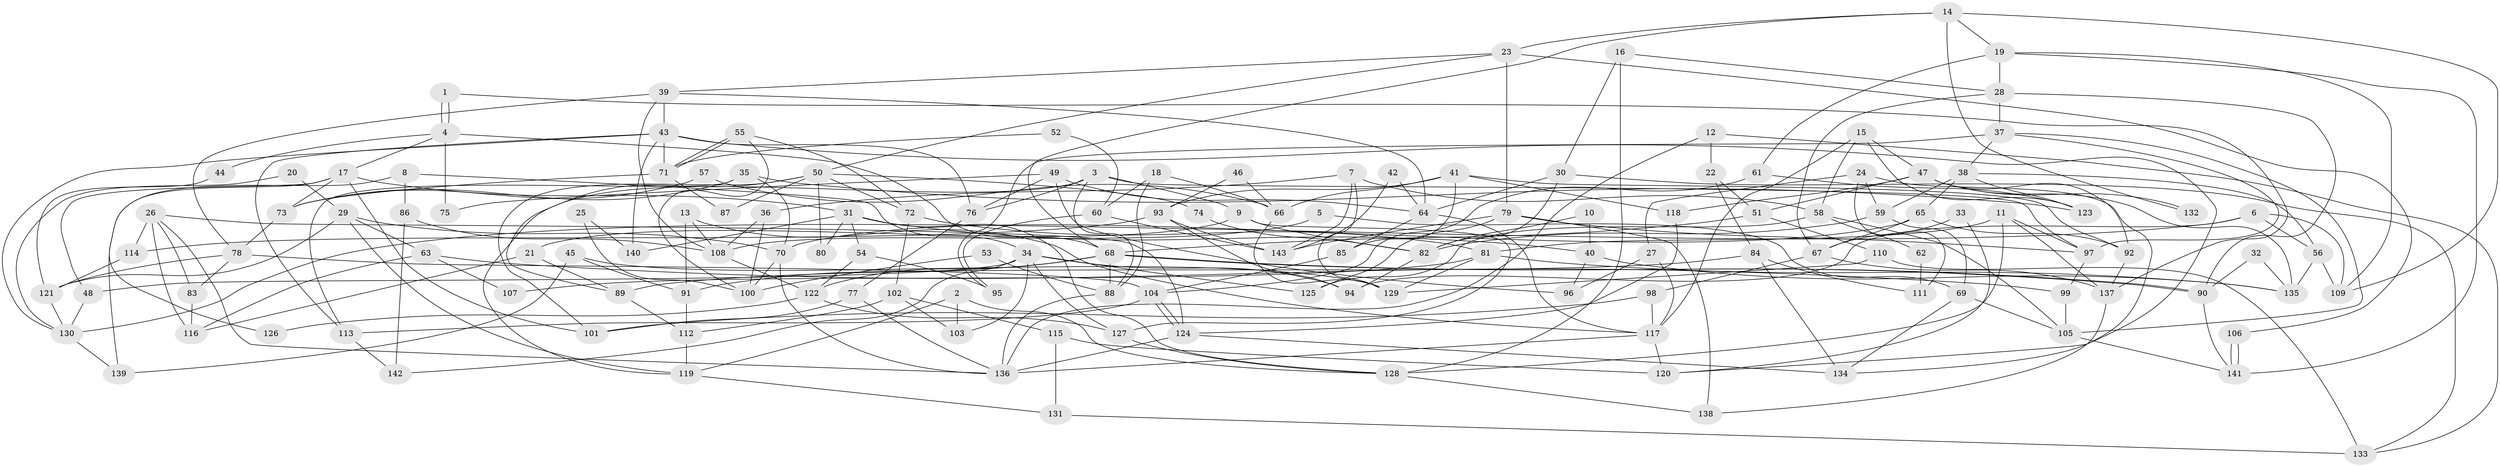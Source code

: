 // Generated by graph-tools (version 1.1) at 2025/15/03/09/25 04:15:11]
// undirected, 143 vertices, 286 edges
graph export_dot {
graph [start="1"]
  node [color=gray90,style=filled];
  1;
  2;
  3;
  4;
  5;
  6;
  7;
  8;
  9;
  10;
  11;
  12;
  13;
  14;
  15;
  16;
  17;
  18;
  19;
  20;
  21;
  22;
  23;
  24;
  25;
  26;
  27;
  28;
  29;
  30;
  31;
  32;
  33;
  34;
  35;
  36;
  37;
  38;
  39;
  40;
  41;
  42;
  43;
  44;
  45;
  46;
  47;
  48;
  49;
  50;
  51;
  52;
  53;
  54;
  55;
  56;
  57;
  58;
  59;
  60;
  61;
  62;
  63;
  64;
  65;
  66;
  67;
  68;
  69;
  70;
  71;
  72;
  73;
  74;
  75;
  76;
  77;
  78;
  79;
  80;
  81;
  82;
  83;
  84;
  85;
  86;
  87;
  88;
  89;
  90;
  91;
  92;
  93;
  94;
  95;
  96;
  97;
  98;
  99;
  100;
  101;
  102;
  103;
  104;
  105;
  106;
  107;
  108;
  109;
  110;
  111;
  112;
  113;
  114;
  115;
  116;
  117;
  118;
  119;
  120;
  121;
  122;
  123;
  124;
  125;
  126;
  127;
  128;
  129;
  130;
  131;
  132;
  133;
  134;
  135;
  136;
  137;
  138;
  139;
  140;
  141;
  142;
  143;
  1 -- 137;
  1 -- 4;
  1 -- 4;
  2 -- 128;
  2 -- 119;
  2 -- 103;
  3 -- 76;
  3 -- 119;
  3 -- 9;
  3 -- 88;
  3 -- 97;
  4 -- 68;
  4 -- 17;
  4 -- 44;
  4 -- 75;
  5 -- 108;
  5 -- 69;
  6 -- 109;
  6 -- 130;
  6 -- 56;
  6 -- 94;
  7 -- 143;
  7 -- 36;
  7 -- 58;
  7 -- 129;
  8 -- 86;
  8 -- 34;
  8 -- 139;
  9 -- 127;
  9 -- 21;
  9 -- 82;
  10 -- 40;
  10 -- 82;
  11 -- 128;
  11 -- 97;
  11 -- 81;
  11 -- 137;
  12 -- 133;
  12 -- 136;
  12 -- 22;
  13 -- 108;
  13 -- 117;
  13 -- 91;
  14 -- 68;
  14 -- 19;
  14 -- 23;
  14 -- 109;
  14 -- 132;
  15 -- 47;
  15 -- 58;
  15 -- 117;
  15 -- 123;
  16 -- 28;
  16 -- 30;
  16 -- 128;
  17 -- 48;
  17 -- 31;
  17 -- 73;
  17 -- 101;
  17 -- 126;
  18 -- 66;
  18 -- 88;
  18 -- 60;
  19 -- 141;
  19 -- 109;
  19 -- 28;
  19 -- 61;
  20 -- 29;
  20 -- 130;
  21 -- 116;
  21 -- 89;
  22 -- 84;
  22 -- 51;
  23 -- 39;
  23 -- 50;
  23 -- 79;
  23 -- 106;
  24 -- 134;
  24 -- 59;
  24 -- 27;
  24 -- 111;
  25 -- 140;
  25 -- 100;
  26 -- 83;
  26 -- 136;
  26 -- 114;
  26 -- 116;
  26 -- 124;
  27 -- 117;
  27 -- 96;
  28 -- 67;
  28 -- 37;
  28 -- 90;
  29 -- 70;
  29 -- 119;
  29 -- 63;
  29 -- 121;
  30 -- 64;
  30 -- 82;
  30 -- 133;
  31 -- 128;
  31 -- 40;
  31 -- 54;
  31 -- 80;
  31 -- 140;
  32 -- 135;
  32 -- 90;
  33 -- 120;
  33 -- 67;
  34 -- 94;
  34 -- 125;
  34 -- 48;
  34 -- 103;
  34 -- 127;
  34 -- 142;
  35 -- 73;
  35 -- 123;
  35 -- 70;
  35 -- 113;
  36 -- 100;
  36 -- 108;
  37 -- 38;
  37 -- 95;
  37 -- 97;
  37 -- 105;
  38 -- 123;
  38 -- 56;
  38 -- 59;
  38 -- 65;
  39 -- 43;
  39 -- 78;
  39 -- 64;
  39 -- 108;
  40 -- 135;
  40 -- 96;
  41 -- 93;
  41 -- 85;
  41 -- 66;
  41 -- 92;
  41 -- 118;
  42 -- 64;
  42 -- 143;
  43 -- 113;
  43 -- 76;
  43 -- 71;
  43 -- 120;
  43 -- 130;
  43 -- 140;
  44 -- 121;
  45 -- 91;
  45 -- 129;
  45 -- 139;
  46 -- 66;
  46 -- 93;
  47 -- 118;
  47 -- 92;
  47 -- 51;
  47 -- 132;
  47 -- 135;
  48 -- 130;
  49 -- 96;
  49 -- 64;
  49 -- 75;
  49 -- 76;
  50 -- 101;
  50 -- 72;
  50 -- 74;
  50 -- 80;
  50 -- 87;
  50 -- 89;
  51 -- 68;
  51 -- 110;
  52 -- 71;
  52 -- 60;
  53 -- 88;
  53 -- 100;
  54 -- 122;
  54 -- 95;
  55 -- 71;
  55 -- 71;
  55 -- 72;
  55 -- 100;
  56 -- 135;
  56 -- 109;
  57 -- 73;
  57 -- 66;
  58 -- 105;
  58 -- 62;
  58 -- 125;
  59 -- 82;
  59 -- 69;
  60 -- 95;
  60 -- 143;
  61 -- 104;
  61 -- 123;
  62 -- 111;
  63 -- 99;
  63 -- 107;
  63 -- 116;
  64 -- 117;
  64 -- 85;
  65 -- 70;
  65 -- 67;
  65 -- 92;
  66 -- 129;
  67 -- 137;
  67 -- 98;
  68 -- 90;
  68 -- 90;
  68 -- 88;
  68 -- 91;
  68 -- 122;
  69 -- 105;
  69 -- 134;
  70 -- 136;
  70 -- 100;
  71 -- 73;
  71 -- 87;
  72 -- 102;
  72 -- 81;
  73 -- 78;
  74 -- 82;
  76 -- 77;
  77 -- 101;
  77 -- 136;
  78 -- 121;
  78 -- 83;
  78 -- 104;
  79 -- 97;
  79 -- 125;
  79 -- 138;
  79 -- 143;
  81 -- 107;
  81 -- 129;
  81 -- 135;
  82 -- 94;
  83 -- 116;
  84 -- 89;
  84 -- 134;
  84 -- 111;
  85 -- 104;
  86 -- 108;
  86 -- 142;
  88 -- 136;
  89 -- 112;
  90 -- 141;
  91 -- 112;
  92 -- 137;
  93 -- 143;
  93 -- 114;
  93 -- 94;
  97 -- 99;
  98 -- 117;
  98 -- 101;
  99 -- 105;
  102 -- 103;
  102 -- 112;
  102 -- 115;
  104 -- 124;
  104 -- 124;
  104 -- 113;
  105 -- 141;
  106 -- 141;
  106 -- 141;
  108 -- 122;
  110 -- 129;
  110 -- 133;
  112 -- 119;
  113 -- 142;
  114 -- 121;
  115 -- 120;
  115 -- 131;
  117 -- 136;
  117 -- 120;
  118 -- 124;
  119 -- 131;
  121 -- 130;
  122 -- 127;
  122 -- 126;
  124 -- 134;
  124 -- 136;
  127 -- 128;
  128 -- 138;
  130 -- 139;
  131 -- 133;
  137 -- 138;
}
